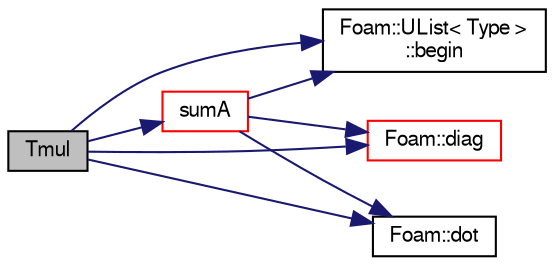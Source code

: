 digraph "Tmul"
{
  bgcolor="transparent";
  edge [fontname="FreeSans",fontsize="10",labelfontname="FreeSans",labelfontsize="10"];
  node [fontname="FreeSans",fontsize="10",shape=record];
  rankdir="LR";
  Node1035 [label="Tmul",height=0.2,width=0.4,color="black", fillcolor="grey75", style="filled", fontcolor="black"];
  Node1035 -> Node1036 [color="midnightblue",fontsize="10",style="solid",fontname="FreeSans"];
  Node1036 [label="Foam::UList\< Type \>\l::begin",height=0.2,width=0.4,color="black",URL="$a25698.html#a8a0643ef7f391465066f7f07d45ce934",tooltip="Return an iterator to begin traversing the UList. "];
  Node1035 -> Node1037 [color="midnightblue",fontsize="10",style="solid",fontname="FreeSans"];
  Node1037 [label="Foam::diag",height=0.2,width=0.4,color="red",URL="$a21124.html#a8cdb0ba0633c91ed7041368519cd217c"];
  Node1035 -> Node1042 [color="midnightblue",fontsize="10",style="solid",fontname="FreeSans"];
  Node1042 [label="Foam::dot",height=0.2,width=0.4,color="black",URL="$a21124.html#a6a9353de9f9fd7835505aa3fbded7f94"];
  Node1035 -> Node1043 [color="midnightblue",fontsize="10",style="solid",fontname="FreeSans"];
  Node1043 [label="sumA",height=0.2,width=0.4,color="red",URL="$a26790.html#a1bd736a26fe993cc4fd7257f1f62c2a8",tooltip="Sum the coefficients on each row of the matrix. "];
  Node1043 -> Node1036 [color="midnightblue",fontsize="10",style="solid",fontname="FreeSans"];
  Node1043 -> Node1037 [color="midnightblue",fontsize="10",style="solid",fontname="FreeSans"];
  Node1043 -> Node1042 [color="midnightblue",fontsize="10",style="solid",fontname="FreeSans"];
}
